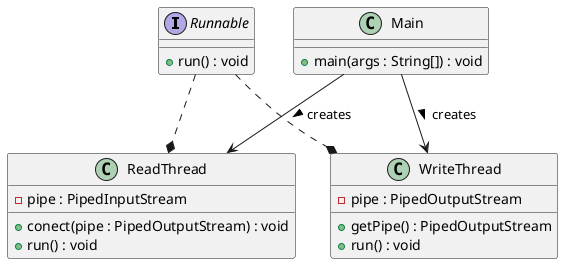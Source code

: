 @startuml
interface Runnable {
  +run() : void
}



class ReadThread {
  -pipe : PipedInputStream
  +conect(pipe : PipedOutputStream) : void
  +run() : void
}
ReadThread *.up. Runnable

class WriteThread {
  -pipe : PipedOutputStream
  +getPipe() : PipedOutputStream
  +run() : void
}
WriteThread *.up. Runnable

Main --> ReadThread : creates >
Main --> WriteThread : creates >

class Main {
  +main(args : String[]) : void
}
@enduml